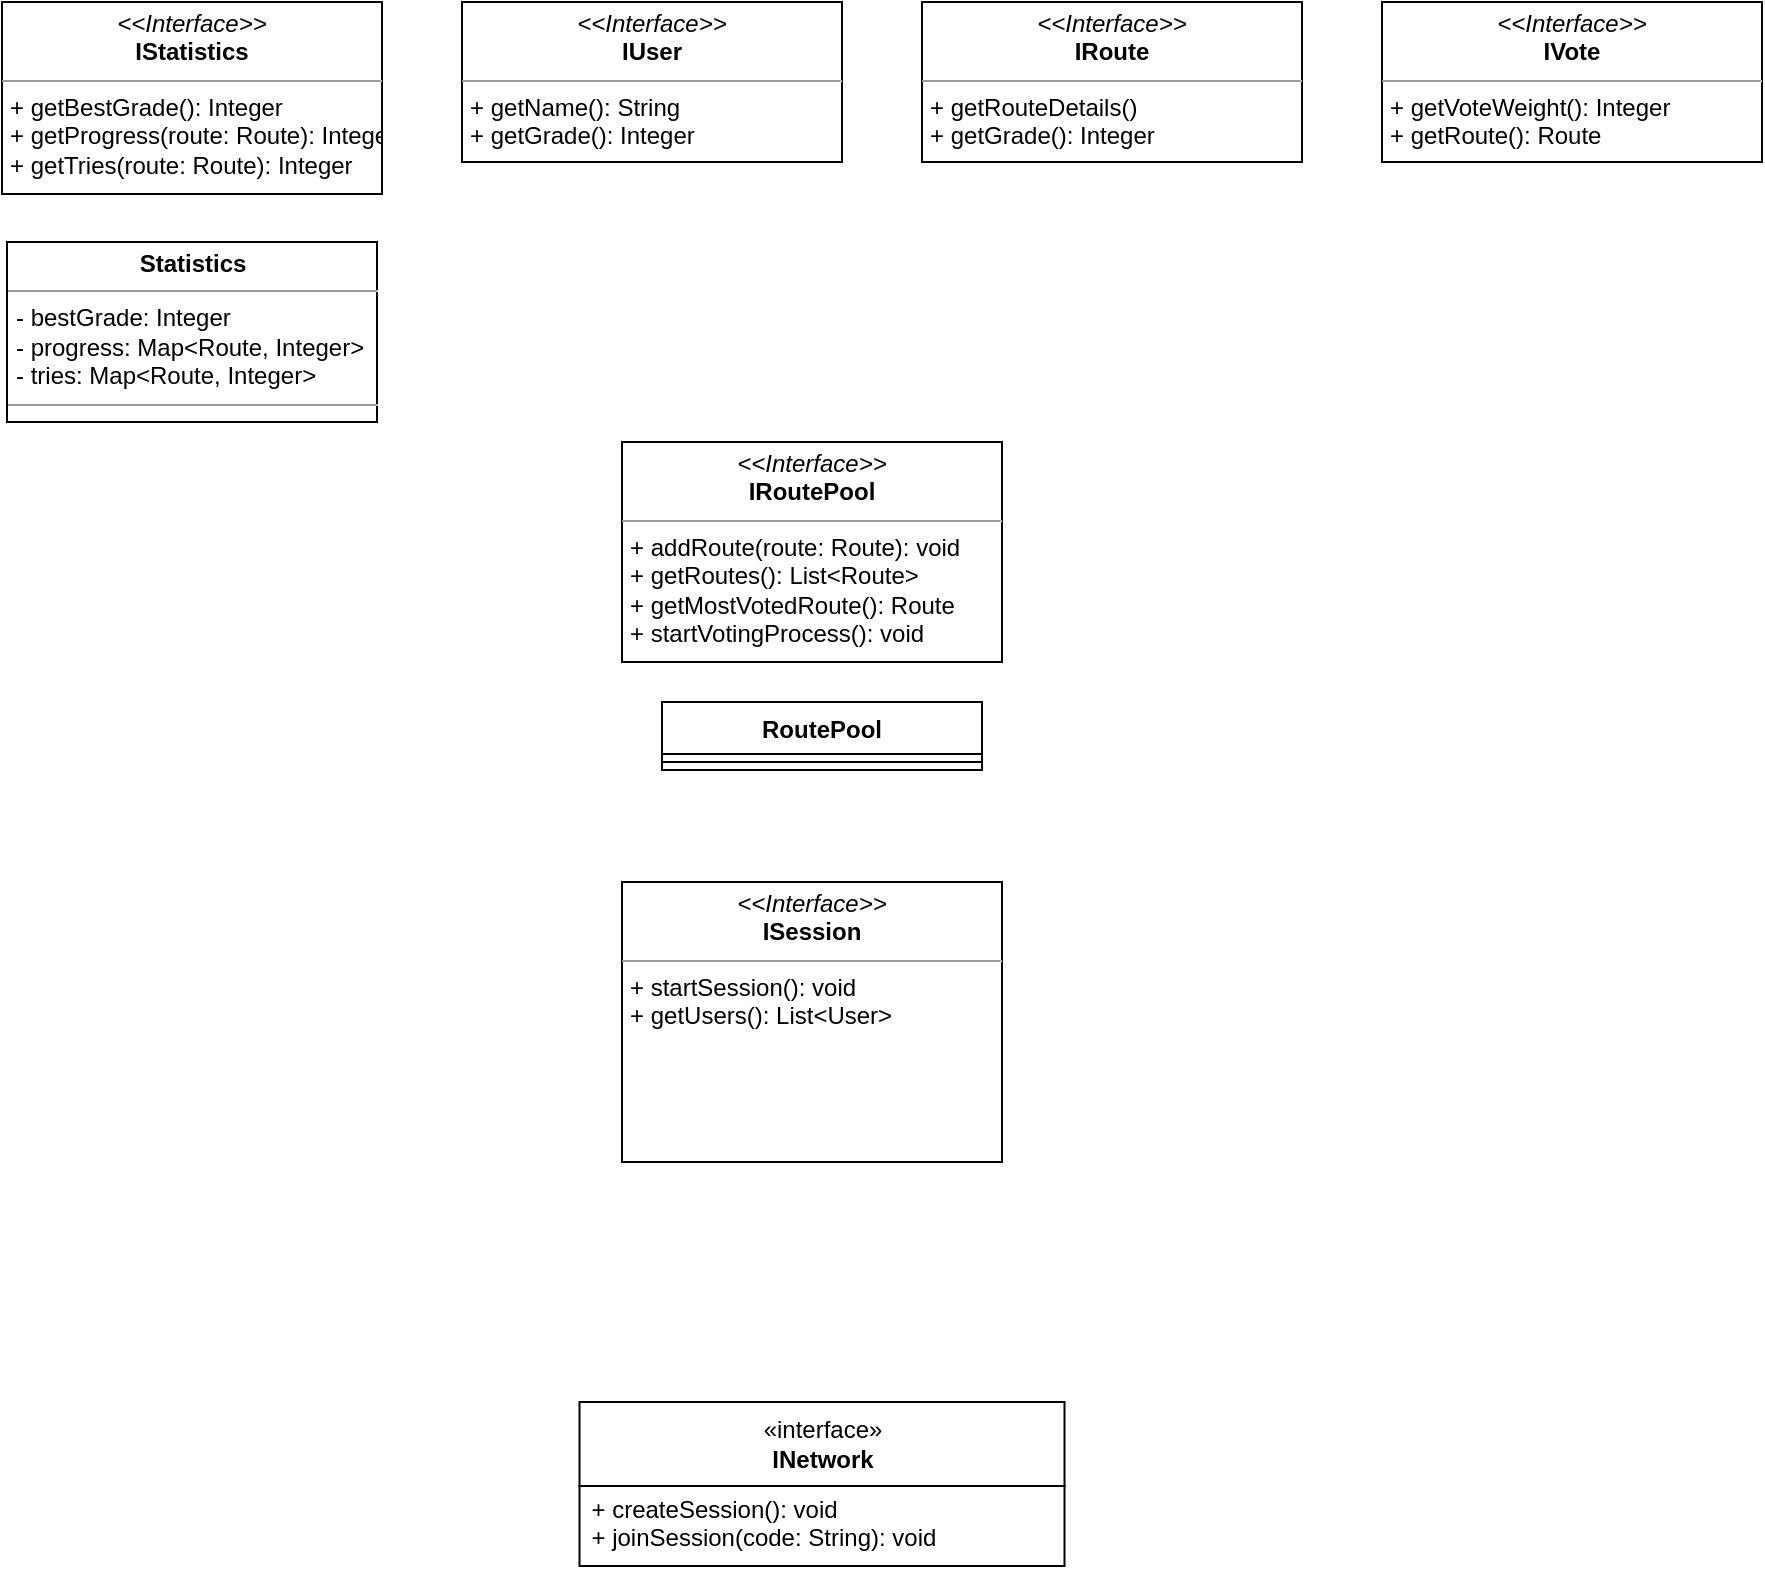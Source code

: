<mxfile version="17.4.2" type="device"><diagram id="C5RBs43oDa-KdzZeNtuy" name="Page-1"><mxGraphModel dx="2145" dy="1858" grid="1" gridSize="10" guides="1" tooltips="1" connect="1" arrows="1" fold="1" page="1" pageScale="1" pageWidth="827" pageHeight="1169" math="0" shadow="0"><root><mxCell id="WIyWlLk6GJQsqaUBKTNV-0"/><mxCell id="WIyWlLk6GJQsqaUBKTNV-1" parent="WIyWlLk6GJQsqaUBKTNV-0"/><mxCell id="4-WkEF8BoqVftB5g9hnj-32" value="" style="html=1;" vertex="1" parent="WIyWlLk6GJQsqaUBKTNV-1"><mxGeometry x="238.75" y="902" width="242.5" height="40" as="geometry"/></mxCell><mxCell id="4-WkEF8BoqVftB5g9hnj-33" value="«interface»&lt;br&gt;&lt;b&gt;INetwork&lt;/b&gt;" style="html=1;" vertex="1" parent="WIyWlLk6GJQsqaUBKTNV-1"><mxGeometry x="238.75" y="860" width="242.5" height="42" as="geometry"/></mxCell><mxCell id="4-WkEF8BoqVftB5g9hnj-34" value="+ createSession(): void&#10;+ joinSession(code: String): void" style="text;strokeColor=none;fillColor=none;align=left;verticalAlign=top;spacingLeft=4;spacingRight=4;overflow=hidden;rotatable=0;points=[[0,0.5],[1,0.5]];portConstraint=eastwest;" vertex="1" parent="WIyWlLk6GJQsqaUBKTNV-1"><mxGeometry x="238.75" y="900" width="222.5" height="42" as="geometry"/></mxCell><mxCell id="4-WkEF8BoqVftB5g9hnj-37" value="RoutePool" style="swimlane;fontStyle=1;align=center;verticalAlign=top;childLayout=stackLayout;horizontal=1;startSize=26;horizontalStack=0;resizeParent=1;resizeParentMax=0;resizeLast=0;collapsible=1;marginBottom=0;" vertex="1" parent="WIyWlLk6GJQsqaUBKTNV-1"><mxGeometry x="280" y="510" width="160" height="34" as="geometry"/></mxCell><mxCell id="4-WkEF8BoqVftB5g9hnj-38" value="" style="line;strokeWidth=1;fillColor=none;align=left;verticalAlign=middle;spacingTop=-1;spacingLeft=3;spacingRight=3;rotatable=0;labelPosition=right;points=[];portConstraint=eastwest;" vertex="1" parent="4-WkEF8BoqVftB5g9hnj-37"><mxGeometry y="26" width="160" height="8" as="geometry"/></mxCell><mxCell id="4-WkEF8BoqVftB5g9hnj-40" value="&lt;p style=&quot;margin: 0px ; margin-top: 4px ; text-align: center&quot;&gt;&lt;i&gt;&amp;lt;&amp;lt;Interface&amp;gt;&amp;gt;&lt;/i&gt;&lt;br&gt;&lt;b&gt;IRoutePool&lt;/b&gt;&lt;/p&gt;&lt;hr size=&quot;1&quot;&gt;&lt;p style=&quot;margin: 0px ; margin-left: 4px&quot;&gt;+ addRoute(route: Route): void&lt;/p&gt;&lt;p style=&quot;margin: 0px ; margin-left: 4px&quot;&gt;+ getRoutes(): List&amp;lt;Route&amp;gt;&lt;br style=&quot;padding: 0px ; margin: 0px&quot;&gt;+ getMostVotedRoute(): Route&lt;br&gt;&lt;/p&gt;&lt;p style=&quot;margin: 0px ; margin-left: 4px&quot;&gt;+ startVotingProcess(): void&lt;/p&gt;" style="verticalAlign=top;align=left;overflow=fill;fontSize=12;fontFamily=Helvetica;html=1;" vertex="1" parent="WIyWlLk6GJQsqaUBKTNV-1"><mxGeometry x="260" y="380" width="190" height="110" as="geometry"/></mxCell><mxCell id="4-WkEF8BoqVftB5g9hnj-41" value="&lt;p style=&quot;margin: 0px ; margin-top: 4px ; text-align: center&quot;&gt;&lt;i&gt;&amp;lt;&amp;lt;Interface&amp;gt;&amp;gt;&lt;/i&gt;&lt;br&gt;&lt;b&gt;IRoute&lt;/b&gt;&lt;/p&gt;&lt;hr size=&quot;1&quot;&gt;&lt;p style=&quot;margin: 0px ; margin-left: 4px&quot;&gt;+ getRouteDetails()&lt;br style=&quot;padding: 0px ; margin: 0px&quot;&gt;+ getGrade(): Integer&lt;br&gt;&lt;/p&gt;" style="verticalAlign=top;align=left;overflow=fill;fontSize=12;fontFamily=Helvetica;html=1;" vertex="1" parent="WIyWlLk6GJQsqaUBKTNV-1"><mxGeometry x="410" y="160" width="190" height="80" as="geometry"/></mxCell><mxCell id="4-WkEF8BoqVftB5g9hnj-43" value="&lt;p style=&quot;margin: 0px ; margin-top: 4px ; text-align: center&quot;&gt;&lt;i&gt;&amp;lt;&amp;lt;Interface&amp;gt;&amp;gt;&lt;/i&gt;&lt;br&gt;&lt;b&gt;IUser&lt;/b&gt;&lt;/p&gt;&lt;hr size=&quot;1&quot;&gt;&lt;p style=&quot;margin: 0px ; margin-left: 4px&quot;&gt;+ getName(): String&lt;br style=&quot;padding: 0px ; margin: 0px&quot;&gt;+ getGrade(): Integer&lt;br&gt;&lt;/p&gt;" style="verticalAlign=top;align=left;overflow=fill;fontSize=12;fontFamily=Helvetica;html=1;" vertex="1" parent="WIyWlLk6GJQsqaUBKTNV-1"><mxGeometry x="180" y="160" width="190" height="80" as="geometry"/></mxCell><mxCell id="4-WkEF8BoqVftB5g9hnj-44" value="&lt;p style=&quot;margin: 0px ; margin-top: 4px ; text-align: center&quot;&gt;&lt;i&gt;&amp;lt;&amp;lt;Interface&amp;gt;&amp;gt;&lt;/i&gt;&lt;br&gt;&lt;b&gt;IVote&lt;/b&gt;&lt;/p&gt;&lt;hr size=&quot;1&quot;&gt;&lt;p style=&quot;margin: 0px ; margin-left: 4px&quot;&gt;+ getVoteWeight(): Integer&lt;br style=&quot;padding: 0px ; margin: 0px&quot;&gt;+ getRoute(): Route&lt;br&gt;&lt;/p&gt;" style="verticalAlign=top;align=left;overflow=fill;fontSize=12;fontFamily=Helvetica;html=1;" vertex="1" parent="WIyWlLk6GJQsqaUBKTNV-1"><mxGeometry x="640" y="160" width="190" height="80" as="geometry"/></mxCell><mxCell id="4-WkEF8BoqVftB5g9hnj-45" value="&lt;p style=&quot;margin: 0px ; margin-top: 4px ; text-align: center&quot;&gt;&lt;i&gt;&amp;lt;&amp;lt;Interface&amp;gt;&amp;gt;&lt;/i&gt;&lt;br&gt;&lt;b&gt;IStatistics&lt;/b&gt;&lt;/p&gt;&lt;hr size=&quot;1&quot;&gt;&lt;p style=&quot;margin: 0px ; margin-left: 4px&quot;&gt;&lt;span&gt;+ getBestGrade(): Integer&lt;/span&gt;&lt;br&gt;&lt;/p&gt;&lt;p style=&quot;margin: 0px ; margin-left: 4px&quot;&gt;+ getProgress(route: Route): Integer&lt;/p&gt;&lt;p style=&quot;margin: 0px ; margin-left: 4px&quot;&gt;+ getTries(route: Route): Integer&lt;/p&gt;" style="verticalAlign=top;align=left;overflow=fill;fontSize=12;fontFamily=Helvetica;html=1;" vertex="1" parent="WIyWlLk6GJQsqaUBKTNV-1"><mxGeometry x="-50" y="160" width="190" height="96" as="geometry"/></mxCell><mxCell id="4-WkEF8BoqVftB5g9hnj-48" value="&lt;p style=&quot;margin: 0px ; margin-top: 4px ; text-align: center&quot;&gt;&lt;i&gt;&amp;lt;&amp;lt;Interface&amp;gt;&amp;gt;&lt;/i&gt;&lt;br&gt;&lt;b&gt;ISession&lt;/b&gt;&lt;/p&gt;&lt;hr size=&quot;1&quot;&gt;&lt;p style=&quot;margin: 0px ; margin-left: 4px&quot;&gt;&lt;span&gt;+ startSession(): void&lt;/span&gt;&lt;/p&gt;&lt;p style=&quot;margin: 0px ; margin-left: 4px&quot;&gt;&lt;span&gt;+ getUsers(): List&amp;lt;User&amp;gt;&lt;br&gt;&lt;/span&gt;&lt;/p&gt;&lt;p style=&quot;margin: 0px ; margin-left: 4px&quot;&gt;&lt;span&gt;&lt;br&gt;&lt;/span&gt;&lt;/p&gt;" style="verticalAlign=top;align=left;overflow=fill;fontSize=12;fontFamily=Helvetica;html=1;" vertex="1" parent="WIyWlLk6GJQsqaUBKTNV-1"><mxGeometry x="260" y="600" width="190" height="140" as="geometry"/></mxCell><mxCell id="4-WkEF8BoqVftB5g9hnj-49" value="&lt;p style=&quot;margin: 0px ; margin-top: 4px ; text-align: center&quot;&gt;&lt;b&gt;Statistics&lt;/b&gt;&lt;/p&gt;&lt;hr size=&quot;1&quot;&gt;&lt;p style=&quot;margin: 0px ; margin-left: 4px&quot;&gt;- bestGrade: Integer&lt;/p&gt;&lt;p style=&quot;margin: 0px ; margin-left: 4px&quot;&gt;- progress: Map&amp;lt;Route, Integer&amp;gt;&lt;/p&gt;&lt;p style=&quot;margin: 0px ; margin-left: 4px&quot;&gt;- tries: Map&amp;lt;Route, Integer&amp;gt;&lt;/p&gt;&lt;hr size=&quot;1&quot;&gt;&lt;p style=&quot;margin: 0px ; margin-left: 4px&quot;&gt;&lt;br&gt;&lt;/p&gt;" style="verticalAlign=top;align=left;overflow=fill;fontSize=12;fontFamily=Helvetica;html=1;" vertex="1" parent="WIyWlLk6GJQsqaUBKTNV-1"><mxGeometry x="-47.5" y="280" width="185" height="90" as="geometry"/></mxCell></root></mxGraphModel></diagram></mxfile>
